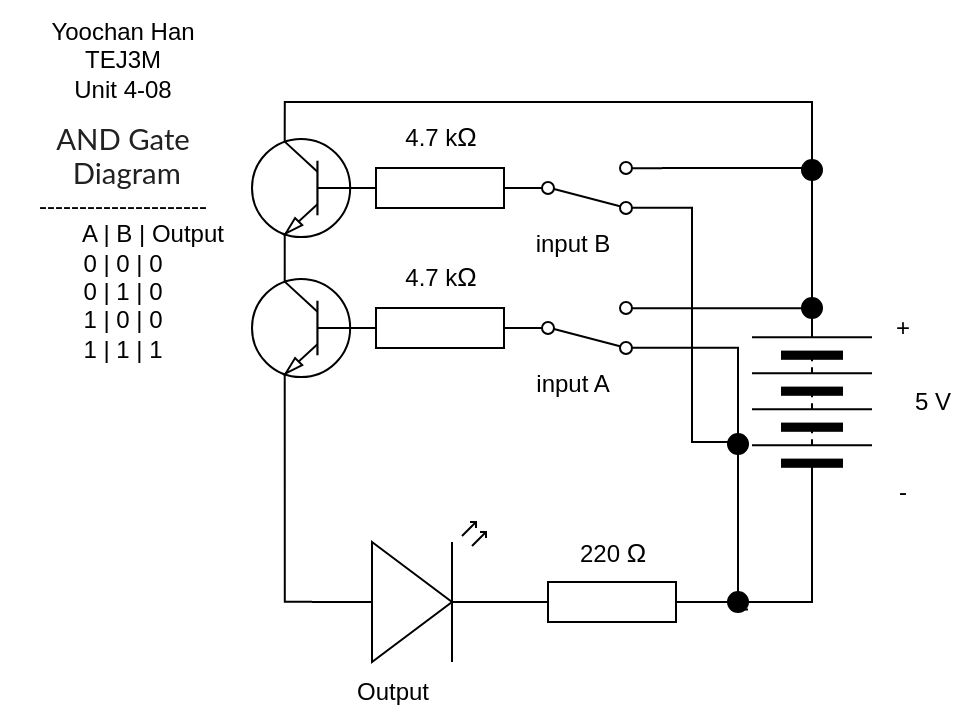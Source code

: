 <mxfile>
    <diagram id="GQCTTJcsUH3smYpTMoTU" name="Page-1">
        <mxGraphModel dx="896" dy="509" grid="1" gridSize="10" guides="1" tooltips="1" connect="1" arrows="1" fold="1" page="1" pageScale="1" pageWidth="827" pageHeight="1169" math="0" shadow="0">
            <root>
                <mxCell id="0"/>
                <mxCell id="1" parent="0"/>
                <mxCell id="62" value="Yoochan Han&lt;br&gt;TEJ3M&lt;br&gt;Unit 4-08" style="text;html=1;align=center;verticalAlign=middle;resizable=0;points=[];autosize=1;strokeColor=none;fillColor=none;" parent="1" vertex="1">
                    <mxGeometry x="154.77" y="369" width="100" height="60" as="geometry"/>
                </mxCell>
                <mxCell id="63" value="" style="pointerEvents=1;verticalLabelPosition=bottom;shadow=0;dashed=0;align=center;html=1;verticalAlign=top;shape=mxgraph.electrical.resistors.resistor_1;" parent="1" vertex="1">
                    <mxGeometry x="400" y="660" width="100" height="20" as="geometry"/>
                </mxCell>
                <mxCell id="64" value="" style="verticalLabelPosition=bottom;shadow=0;dashed=0;align=center;html=1;verticalAlign=top;shape=mxgraph.electrical.opto_electronics.led_2;pointerEvents=1;rotation=0;" parent="1" vertex="1">
                    <mxGeometry x="300" y="630" width="100" height="70" as="geometry"/>
                </mxCell>
                <mxCell id="65" value="" style="pointerEvents=1;verticalLabelPosition=bottom;shadow=0;dashed=0;align=center;html=1;verticalAlign=top;shape=mxgraph.electrical.miscellaneous.batteryStack;rotation=-90;" parent="1" vertex="1">
                    <mxGeometry x="500" y="540" width="100" height="60" as="geometry"/>
                </mxCell>
                <mxCell id="66" value="&lt;font&gt;&lt;font style=&quot;color: rgb(0, 0, 0);&quot;&gt;4.7 k&lt;/font&gt;&lt;span style=&quot;font-family: &amp;quot;Google Sans&amp;quot;, Arial, sans-serif; text-align: start; text-wrap-mode: wrap; line-height: 80%; color: rgb(238, 240, 255);&quot;&gt;&lt;font style=&quot;font-size: 13px; color: rgb(0, 0, 0);&quot;&gt;Ω&lt;/font&gt;&lt;/span&gt;&lt;/font&gt;" style="text;html=1;align=center;verticalAlign=middle;resizable=0;points=[];autosize=1;strokeColor=none;fillColor=none;" parent="1" vertex="1">
                    <mxGeometry x="334" y="493" width="60" height="30" as="geometry"/>
                </mxCell>
                <mxCell id="67" value="5 V" style="text;html=1;align=center;verticalAlign=middle;resizable=0;points=[];autosize=1;strokeColor=none;fillColor=none;" parent="1" vertex="1">
                    <mxGeometry x="590" y="555" width="40" height="30" as="geometry"/>
                </mxCell>
                <mxCell id="68" value="+" style="text;html=1;align=center;verticalAlign=middle;resizable=0;points=[];autosize=1;strokeColor=none;fillColor=none;" parent="1" vertex="1">
                    <mxGeometry x="580" y="518" width="30" height="30" as="geometry"/>
                </mxCell>
                <mxCell id="69" value="-" style="text;html=1;align=center;verticalAlign=middle;resizable=0;points=[];autosize=1;strokeColor=none;fillColor=none;" parent="1" vertex="1">
                    <mxGeometry x="580" y="600" width="30" height="30" as="geometry"/>
                </mxCell>
                <mxCell id="70" value="input A" style="text;html=1;align=center;verticalAlign=middle;resizable=0;points=[];autosize=1;strokeColor=none;fillColor=none;" parent="1" vertex="1">
                    <mxGeometry x="400" y="546" width="60" height="30" as="geometry"/>
                </mxCell>
                <mxCell id="71" style="edgeStyle=orthogonalEdgeStyle;html=1;exitX=1;exitY=0.88;exitDx=0;exitDy=0;endArrow=none;endFill=0;rounded=0;curved=0;" parent="1" source="83" edge="1">
                    <mxGeometry relative="1" as="geometry">
                        <mxPoint x="510" y="670" as="targetPoint"/>
                    </mxGeometry>
                </mxCell>
                <mxCell id="72" value="" style="html=1;shape=mxgraph.electrical.electro-mechanical.twoWaySwitch;aspect=fixed;elSwitchState=2;rotation=0;flipV=1;" parent="1" vertex="1">
                    <mxGeometry x="400" y="520" width="75" height="26" as="geometry"/>
                </mxCell>
                <mxCell id="73" value="" style="verticalLabelPosition=bottom;shadow=0;dashed=0;align=center;html=1;verticalAlign=top;shape=mxgraph.electrical.transmission.testPoint;" parent="1" vertex="1">
                    <mxGeometry x="545" y="518" width="10" height="10" as="geometry"/>
                </mxCell>
                <mxCell id="74" value="&lt;span style=&quot;box-sizing: border-box; color: rgb(33, 33, 33); font-family: Lato, sans-serif; font-size: 14.667px; font-variant-numeric: normal; font-variant-east-asian: normal; font-variant-alternates: normal; font-variant-position: normal; font-variant-emoji: normal; text-align: start; text-wrap-mode: wrap;&quot; class=&quot;C9DxTc&quot;&gt;AND Gate&lt;br&gt;&amp;nbsp;Diagram&lt;br&gt;&lt;/span&gt;---------------------&lt;br&gt;&lt;span style=&quot;color: rgb(0, 0, 0);&quot;&gt;&amp;nbsp; &amp;nbsp; &amp;nbsp; &amp;nbsp; &amp;nbsp;A | B&lt;/span&gt;&lt;span style=&quot;color: rgb(0, 0, 0); scrollbar-color: rgb(226, 226, 226) rgb(251, 251, 251);&quot;&gt;&amp;nbsp;| Output&lt;/span&gt;&lt;br&gt;0 | 0&lt;span style=&quot;color: rgb(0, 0, 0);&quot;&gt;&amp;nbsp;| 0&lt;/span&gt;&lt;br&gt;&lt;span style=&quot;color: rgb(0, 0, 0);&quot;&gt;0 | 1&lt;/span&gt;&lt;span style=&quot;color: rgb(0, 0, 0); scrollbar-color: rgb(226, 226, 226) rgb(251, 251, 251);&quot;&gt;&amp;nbsp;| 0&lt;br&gt;&lt;span style=&quot;color: rgb(0, 0, 0);&quot;&gt;1 | 0&lt;/span&gt;&lt;span style=&quot;color: rgb(0, 0, 0); scrollbar-color: rgb(226, 226, 226) rgb(251, 251, 251);&quot;&gt;&amp;nbsp;| 0&lt;br&gt;&lt;span style=&quot;color: rgb(0, 0, 0);&quot;&gt;1 | 1&lt;/span&gt;&lt;span style=&quot;color: rgb(0, 0, 0); scrollbar-color: rgb(226, 226, 226) rgb(251, 251, 251);&quot;&gt;&amp;nbsp;| 1&lt;/span&gt;&lt;/span&gt;&lt;/span&gt;" style="text;html=1;align=center;verticalAlign=middle;resizable=0;points=[];autosize=1;strokeColor=none;fillColor=none;" parent="1" vertex="1">
                    <mxGeometry x="144.77" y="420" width="120" height="140" as="geometry"/>
                </mxCell>
                <mxCell id="75" value="Output" style="text;html=1;align=center;verticalAlign=middle;resizable=0;points=[];autosize=1;strokeColor=none;fillColor=none;" parent="1" vertex="1">
                    <mxGeometry x="310" y="700" width="60" height="30" as="geometry"/>
                </mxCell>
                <mxCell id="76" style="edgeStyle=orthogonalEdgeStyle;html=1;exitX=0;exitY=0.5;exitDx=0;exitDy=0;entryX=1;entryY=0.5;entryDx=0;entryDy=0;entryPerimeter=0;endArrow=none;endFill=0;rounded=0;curved=0;" parent="1" source="65" target="63" edge="1">
                    <mxGeometry relative="1" as="geometry"/>
                </mxCell>
                <mxCell id="77" style="edgeStyle=orthogonalEdgeStyle;html=1;exitX=1;exitY=0.12;exitDx=0;exitDy=0;entryX=0.311;entryY=0.512;entryDx=0;entryDy=0;entryPerimeter=0;rounded=0;curved=0;endArrow=none;endFill=0;" parent="1" source="72" target="73" edge="1">
                    <mxGeometry relative="1" as="geometry"/>
                </mxCell>
                <mxCell id="78" style="edgeStyle=orthogonalEdgeStyle;html=1;exitX=0.7;exitY=0;exitDx=0;exitDy=0;exitPerimeter=0;entryX=0.5;entryY=1;entryDx=0;entryDy=0;endArrow=none;endFill=0;rounded=0;curved=0;" parent="1" source="88" target="73" edge="1">
                    <mxGeometry relative="1" as="geometry">
                        <mxPoint x="286.361" y="420" as="sourcePoint"/>
                        <mxPoint x="550" y="435" as="targetPoint"/>
                        <Array as="points">
                            <mxPoint x="286" y="420"/>
                            <mxPoint x="550" y="420"/>
                        </Array>
                    </mxGeometry>
                </mxCell>
                <mxCell id="79" value="" style="verticalLabelPosition=bottom;shadow=0;dashed=0;align=center;html=1;verticalAlign=top;shape=mxgraph.electrical.transistors.npn_transistor_1;allowArrows=1;rotation=-180;fillStyle=auto;flipV=1;" parent="1" vertex="1">
                    <mxGeometry x="264.77" y="503" width="65" height="60" as="geometry"/>
                </mxCell>
                <mxCell id="80" style="edgeStyle=orthogonalEdgeStyle;html=1;exitX=0.7;exitY=1;exitDx=0;exitDy=0;exitPerimeter=0;entryX=0;entryY=0.57;entryDx=0;entryDy=0;entryPerimeter=0;endArrow=none;endFill=0;rounded=0;curved=0;" parent="1" source="79" target="64" edge="1">
                    <mxGeometry relative="1" as="geometry"/>
                </mxCell>
                <mxCell id="81" value="" style="pointerEvents=1;verticalLabelPosition=bottom;shadow=0;dashed=0;align=center;html=1;verticalAlign=top;shape=mxgraph.electrical.resistors.resistor_1;" parent="1" vertex="1">
                    <mxGeometry x="314" y="523" width="100" height="20" as="geometry"/>
                </mxCell>
                <mxCell id="82" value="" style="edgeStyle=orthogonalEdgeStyle;html=1;exitX=1;exitY=0.88;exitDx=0;exitDy=0;endArrow=none;endFill=0;rounded=0;curved=0;" parent="1" source="72" target="83" edge="1">
                    <mxGeometry relative="1" as="geometry">
                        <mxPoint x="510" y="670" as="targetPoint"/>
                        <mxPoint x="475" y="539" as="sourcePoint"/>
                    </mxGeometry>
                </mxCell>
                <mxCell id="83" value="" style="verticalLabelPosition=bottom;shadow=0;dashed=0;align=center;html=1;verticalAlign=top;shape=mxgraph.electrical.transmission.testPoint;" parent="1" vertex="1">
                    <mxGeometry x="508" y="665" width="10" height="10" as="geometry"/>
                </mxCell>
                <mxCell id="84" value="&lt;div style=&quot;text-align: center;&quot;&gt;&lt;span style=&quot;text-align: start; background-color: transparent; font-size: 12px;&quot;&gt;220&amp;nbsp;&lt;/span&gt;&lt;span style=&quot;font-size: 13px; font-family: &amp;quot;Google Sans&amp;quot;, Arial, sans-serif; text-align: start; text-wrap-mode: wrap; background-color: transparent;&quot;&gt;Ω&lt;/span&gt;&lt;/div&gt;" style="text;html=1;align=center;verticalAlign=middle;resizable=0;points=[];autosize=1;strokeColor=none;fillColor=none;" parent="1" vertex="1">
                    <mxGeometry x="420" y="630" width="60" height="30" as="geometry"/>
                </mxCell>
                <mxCell id="85" value="&lt;font&gt;&lt;font style=&quot;color: rgb(0, 0, 0);&quot;&gt;4.7 k&lt;/font&gt;&lt;span style=&quot;font-family: &amp;quot;Google Sans&amp;quot;, Arial, sans-serif; text-align: start; text-wrap-mode: wrap; line-height: 80%; color: rgb(238, 240, 255);&quot;&gt;&lt;font style=&quot;font-size: 13px; color: rgb(0, 0, 0);&quot;&gt;Ω&lt;/font&gt;&lt;/span&gt;&lt;/font&gt;" style="text;html=1;align=center;verticalAlign=middle;resizable=0;points=[];autosize=1;strokeColor=none;fillColor=none;" parent="1" vertex="1">
                    <mxGeometry x="334" y="423" width="60" height="30" as="geometry"/>
                </mxCell>
                <mxCell id="86" value="input B" style="text;html=1;align=center;verticalAlign=middle;resizable=0;points=[];autosize=1;strokeColor=none;fillColor=none;" parent="1" vertex="1">
                    <mxGeometry x="400" y="476" width="60" height="30" as="geometry"/>
                </mxCell>
                <mxCell id="87" value="" style="html=1;shape=mxgraph.electrical.electro-mechanical.twoWaySwitch;aspect=fixed;elSwitchState=2;rotation=0;flipV=1;" parent="1" vertex="1">
                    <mxGeometry x="400" y="450" width="75" height="26" as="geometry"/>
                </mxCell>
                <mxCell id="88" value="" style="verticalLabelPosition=bottom;shadow=0;dashed=0;align=center;html=1;verticalAlign=top;shape=mxgraph.electrical.transistors.npn_transistor_1;allowArrows=1;rotation=-180;fillStyle=auto;flipV=1;" parent="1" vertex="1">
                    <mxGeometry x="264.77" y="433" width="65" height="60" as="geometry"/>
                </mxCell>
                <mxCell id="89" value="" style="pointerEvents=1;verticalLabelPosition=bottom;shadow=0;dashed=0;align=center;html=1;verticalAlign=top;shape=mxgraph.electrical.resistors.resistor_1;" parent="1" vertex="1">
                    <mxGeometry x="314" y="453" width="100" height="20" as="geometry"/>
                </mxCell>
                <mxCell id="90" style="edgeStyle=orthogonalEdgeStyle;html=1;exitX=1;exitY=0.12;exitDx=0;exitDy=0;rounded=0;curved=0;endArrow=none;endFill=0;" parent="1" edge="1">
                    <mxGeometry relative="1" as="geometry">
                        <mxPoint x="475" y="453" as="sourcePoint"/>
                        <mxPoint x="550" y="453" as="targetPoint"/>
                    </mxGeometry>
                </mxCell>
                <mxCell id="91" value="" style="edgeStyle=orthogonalEdgeStyle;html=1;endArrow=none;endFill=0;rounded=0;curved=0;entryX=0.5;entryY=0;entryDx=0;entryDy=0;exitX=1;exitY=0.88;exitDx=0;exitDy=0;" parent="1" source="87" target="83" edge="1">
                    <mxGeometry relative="1" as="geometry">
                        <mxPoint x="520" y="620" as="targetPoint"/>
                        <mxPoint x="480" y="470" as="sourcePoint"/>
                        <Array as="points">
                            <mxPoint x="490" y="473"/>
                            <mxPoint x="490" y="590"/>
                            <mxPoint x="513" y="590"/>
                        </Array>
                    </mxGeometry>
                </mxCell>
                <mxCell id="92" style="edgeStyle=none;html=1;exitX=0.7;exitY=1;exitDx=0;exitDy=0;exitPerimeter=0;entryX=0.7;entryY=0;entryDx=0;entryDy=0;entryPerimeter=0;endArrow=none;endFill=0;" parent="1" source="88" target="79" edge="1">
                    <mxGeometry relative="1" as="geometry"/>
                </mxCell>
                <mxCell id="93" value="" style="verticalLabelPosition=bottom;shadow=0;dashed=0;align=center;html=1;verticalAlign=top;shape=mxgraph.electrical.transmission.testPoint;" parent="1" vertex="1">
                    <mxGeometry x="508" y="586" width="10" height="10" as="geometry"/>
                </mxCell>
                <mxCell id="94" value="" style="verticalLabelPosition=bottom;shadow=0;dashed=0;align=center;html=1;verticalAlign=top;shape=mxgraph.electrical.transmission.testPoint;" parent="1" vertex="1">
                    <mxGeometry x="545" y="449" width="10" height="10" as="geometry"/>
                </mxCell>
            </root>
        </mxGraphModel>
    </diagram>
</mxfile>